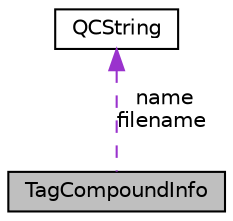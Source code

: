 digraph "TagCompoundInfo"
{
 // INTERACTIVE_SVG=YES
 // LATEX_PDF_SIZE
  edge [fontname="Helvetica",fontsize="10",labelfontname="Helvetica",labelfontsize="10"];
  node [fontname="Helvetica",fontsize="10",shape=record];
  Node1 [label="TagCompoundInfo",height=0.2,width=0.4,color="black", fillcolor="grey75", style="filled", fontcolor="black",tooltip="Base class for all compound types"];
  Node2 -> Node1 [dir="back",color="darkorchid3",fontsize="10",style="dashed",label=" name\nfilename" ,fontname="Helvetica"];
  Node2 [label="QCString",height=0.2,width=0.4,color="black", fillcolor="white", style="filled",URL="$d9/d45/class_q_c_string.html",tooltip="This is an alternative implementation of QCString."];
}
